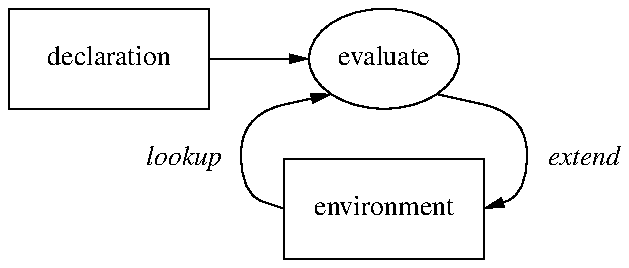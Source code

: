 .PS
box width 1.0 "declaration"
arrow
ellipse "evaluate"
move to last ellipse.s + (0.0, -0.25)
down
box width 1.0 "environment"

move to last ellipse.sw
spline left 0.45 down 0.1 then down 0.4 to last box .w <-
move to last box.nw
line invis above "\fIlookup\fP" left 1.0

move to last ellipse.se
spline right 0.45 down 0.1 then down 0.4 to last box .e ->
move to last box.ne
line invis above "\fIextend\fP" right 1.0
.PE

